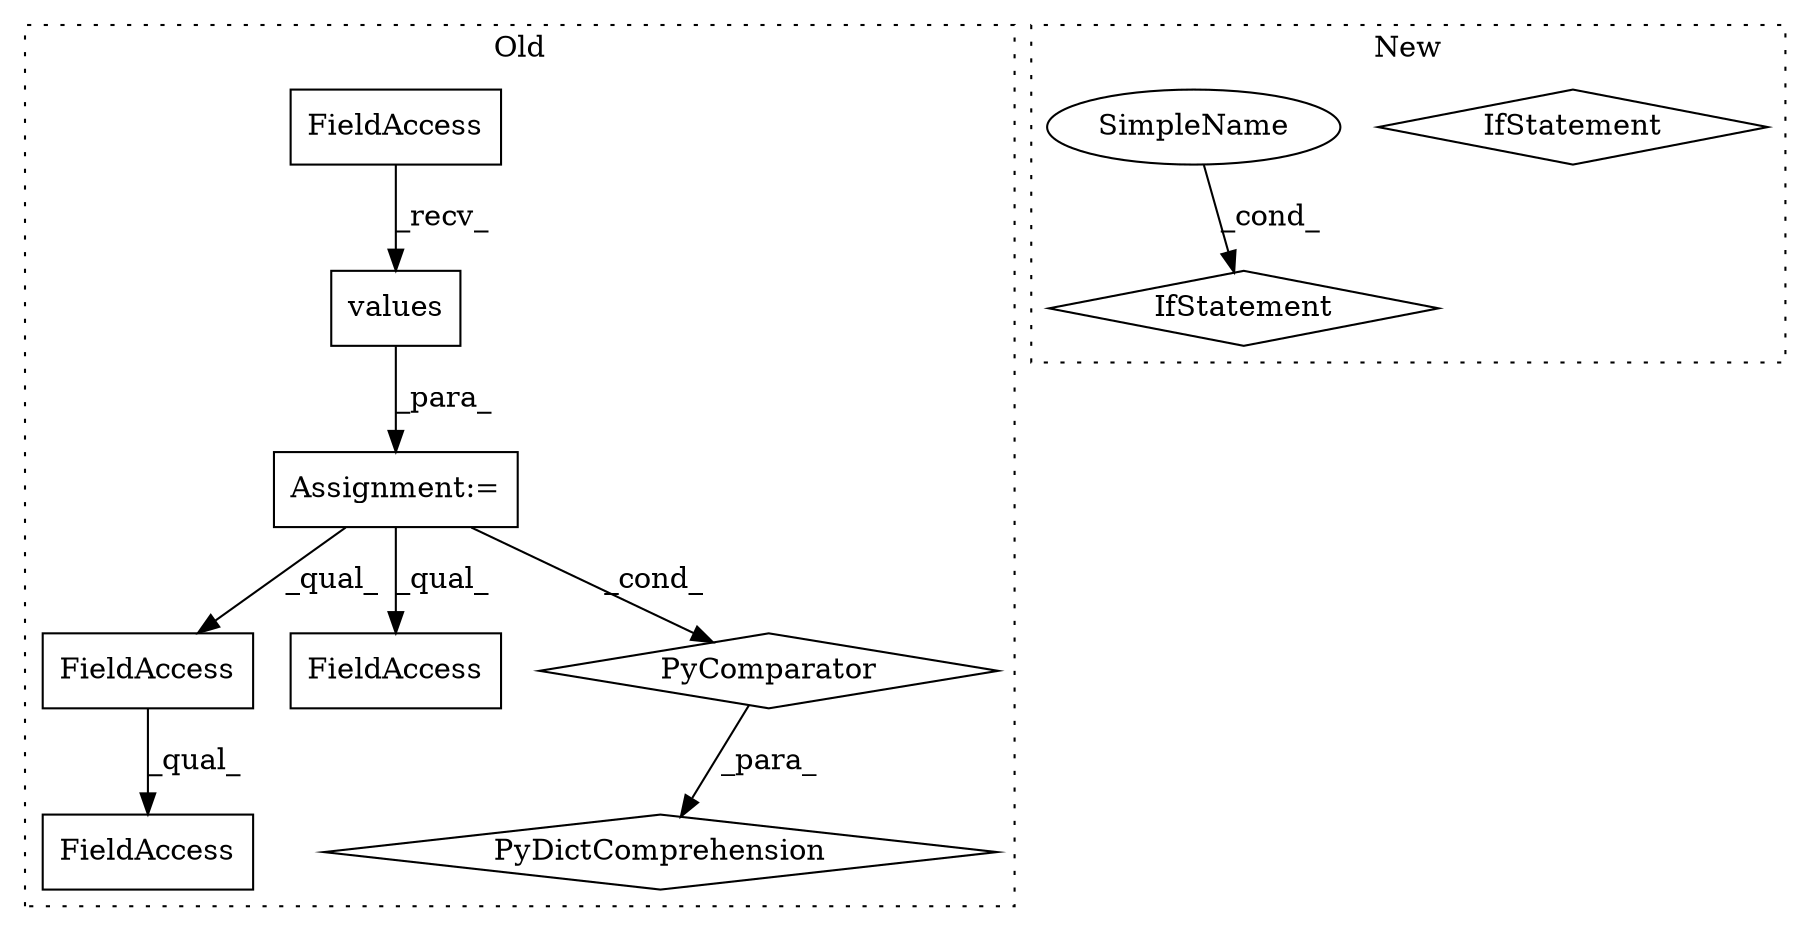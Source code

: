 digraph G {
subgraph cluster0 {
1 [label="values" a="32" s="3214" l="8" shape="box"];
3 [label="Assignment:=" a="7" s="3195" l="36" shape="box"];
4 [label="FieldAccess" a="22" s="3203" l="10" shape="box"];
5 [label="FieldAccess" a="22" s="3102" l="17" shape="box"];
6 [label="FieldAccess" a="22" s="3129" l="8" shape="box"];
7 [label="FieldAccess" a="22" s="3102" l="22" shape="box"];
8 [label="PyDictComprehension" a="110" s="3102" l="137" shape="diamond"];
9 [label="PyComparator" a="113" s="3195" l="36" shape="diamond"];
label = "Old";
style="dotted";
}
subgraph cluster1 {
2 [label="IfStatement" a="25" s="1945" l="25" shape="diamond"];
10 [label="IfStatement" a="25" s="3718" l="25" shape="diamond"];
11 [label="SimpleName" a="42" s="1965" l="5" shape="ellipse"];
label = "New";
style="dotted";
}
1 -> 3 [label="_para_"];
3 -> 9 [label="_cond_"];
3 -> 5 [label="_qual_"];
3 -> 6 [label="_qual_"];
4 -> 1 [label="_recv_"];
5 -> 7 [label="_qual_"];
9 -> 8 [label="_para_"];
11 -> 2 [label="_cond_"];
}